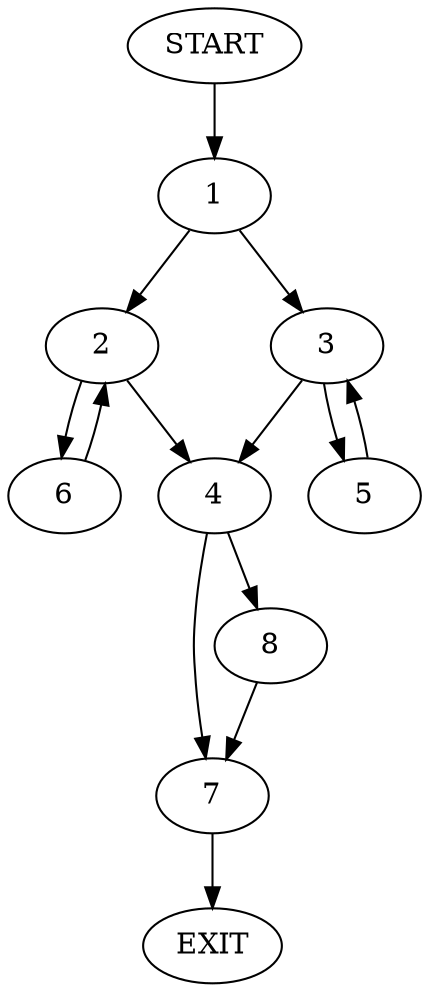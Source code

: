 digraph {
0 [label="START"]
9 [label="EXIT"]
0 -> 1
1 -> 2
1 -> 3
3 -> 4
3 -> 5
2 -> 4
2 -> 6
4 -> 7
4 -> 8
5 -> 3
6 -> 2
7 -> 9
8 -> 7
}
